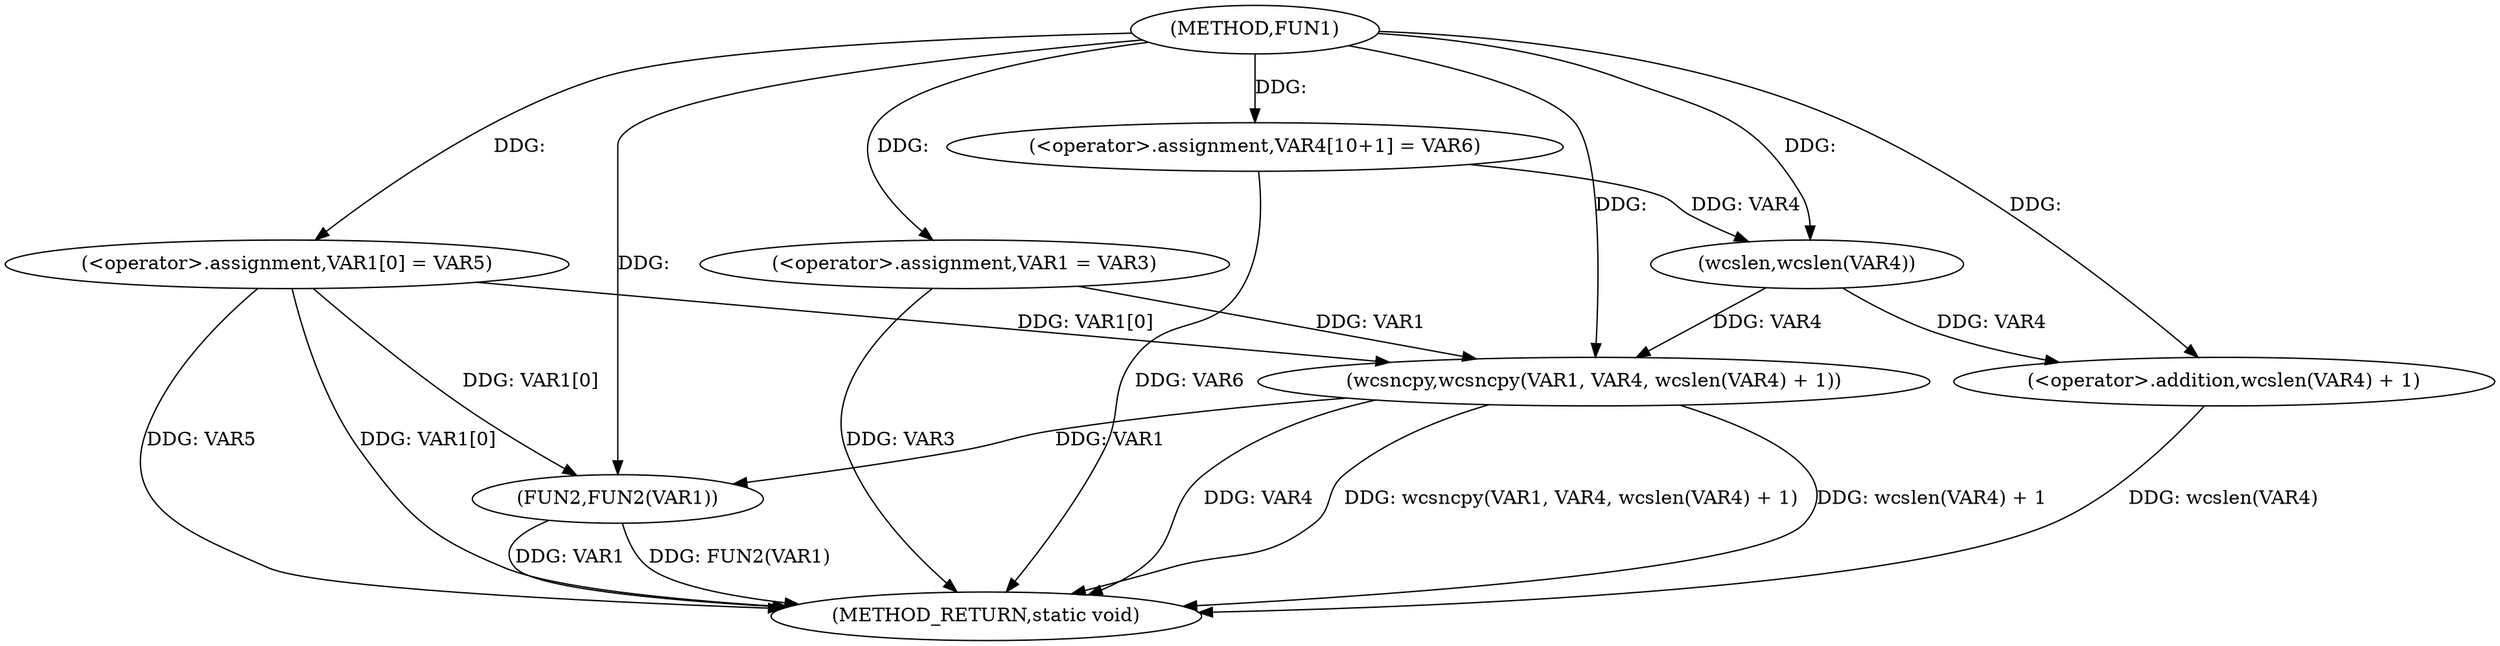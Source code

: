 digraph FUN1 {  
"1000100" [label = "(METHOD,FUN1)" ]
"1000129" [label = "(METHOD_RETURN,static void)" ]
"1000107" [label = "(<operator>.assignment,VAR1 = VAR3)" ]
"1000110" [label = "(<operator>.assignment,VAR1[0] = VAR5)" ]
"1000117" [label = "(<operator>.assignment,VAR4[10+1] = VAR6)" ]
"1000120" [label = "(wcsncpy,wcsncpy(VAR1, VAR4, wcslen(VAR4) + 1))" ]
"1000123" [label = "(<operator>.addition,wcslen(VAR4) + 1)" ]
"1000124" [label = "(wcslen,wcslen(VAR4))" ]
"1000127" [label = "(FUN2,FUN2(VAR1))" ]
  "1000110" -> "1000129"  [ label = "DDG: VAR5"] 
  "1000120" -> "1000129"  [ label = "DDG: wcslen(VAR4) + 1"] 
  "1000127" -> "1000129"  [ label = "DDG: FUN2(VAR1)"] 
  "1000120" -> "1000129"  [ label = "DDG: VAR4"] 
  "1000127" -> "1000129"  [ label = "DDG: VAR1"] 
  "1000117" -> "1000129"  [ label = "DDG: VAR6"] 
  "1000110" -> "1000129"  [ label = "DDG: VAR1[0]"] 
  "1000107" -> "1000129"  [ label = "DDG: VAR3"] 
  "1000123" -> "1000129"  [ label = "DDG: wcslen(VAR4)"] 
  "1000120" -> "1000129"  [ label = "DDG: wcsncpy(VAR1, VAR4, wcslen(VAR4) + 1)"] 
  "1000100" -> "1000107"  [ label = "DDG: "] 
  "1000100" -> "1000110"  [ label = "DDG: "] 
  "1000100" -> "1000117"  [ label = "DDG: "] 
  "1000107" -> "1000120"  [ label = "DDG: VAR1"] 
  "1000110" -> "1000120"  [ label = "DDG: VAR1[0]"] 
  "1000100" -> "1000120"  [ label = "DDG: "] 
  "1000124" -> "1000120"  [ label = "DDG: VAR4"] 
  "1000124" -> "1000123"  [ label = "DDG: VAR4"] 
  "1000117" -> "1000124"  [ label = "DDG: VAR4"] 
  "1000100" -> "1000124"  [ label = "DDG: "] 
  "1000100" -> "1000123"  [ label = "DDG: "] 
  "1000120" -> "1000127"  [ label = "DDG: VAR1"] 
  "1000110" -> "1000127"  [ label = "DDG: VAR1[0]"] 
  "1000100" -> "1000127"  [ label = "DDG: "] 
}
